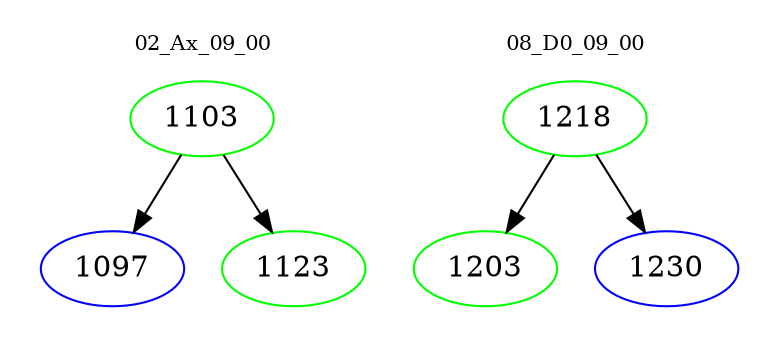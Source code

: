 digraph{
subgraph cluster_0 {
color = white
label = "02_Ax_09_00";
fontsize=10;
T0_1103 [label="1103", color="green"]
T0_1103 -> T0_1097 [color="black"]
T0_1097 [label="1097", color="blue"]
T0_1103 -> T0_1123 [color="black"]
T0_1123 [label="1123", color="green"]
}
subgraph cluster_1 {
color = white
label = "08_D0_09_00";
fontsize=10;
T1_1218 [label="1218", color="green"]
T1_1218 -> T1_1203 [color="black"]
T1_1203 [label="1203", color="green"]
T1_1218 -> T1_1230 [color="black"]
T1_1230 [label="1230", color="blue"]
}
}

